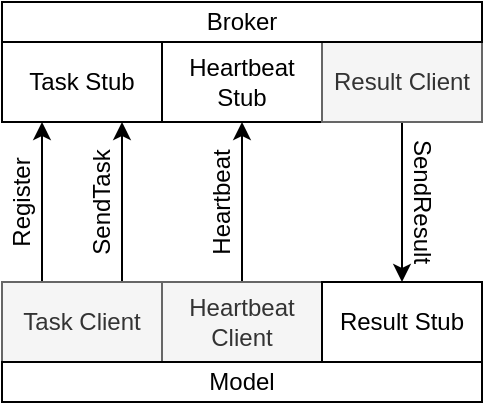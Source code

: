 <mxfile version="11.0.1" type="device"><diagram id="R5YJSQRMRH0dvfHX8ptu" name="Page-1"><mxGraphModel dx="1101" dy="755" grid="1" gridSize="10" guides="1" tooltips="1" connect="1" arrows="1" fold="1" page="1" pageScale="1" pageWidth="850" pageHeight="1100" math="0" shadow="0"><root><mxCell id="0"/><mxCell id="1" parent="0"/><mxCell id="W2WLN2xO8mSR4Pn96Ztg-23" value="" style="endArrow=classic;html=1;entryX=0.25;entryY=1;entryDx=0;entryDy=0;exitX=0.25;exitY=0;exitDx=0;exitDy=0;" edge="1" parent="1"><mxGeometry width="50" height="50" relative="1" as="geometry"><mxPoint x="220" y="400" as="sourcePoint"/><mxPoint x="220" y="320" as="targetPoint"/></mxGeometry></mxCell><mxCell id="W2WLN2xO8mSR4Pn96Ztg-24" value="Register" style="text;html=1;strokeColor=none;fillColor=none;align=center;verticalAlign=middle;whiteSpace=wrap;rounded=0;rotation=-90;" vertex="1" parent="1"><mxGeometry x="190" y="350" width="40" height="20" as="geometry"/></mxCell><mxCell id="W2WLN2xO8mSR4Pn96Ztg-25" value="" style="endArrow=classic;html=1;entryX=0.75;entryY=1;entryDx=0;entryDy=0;exitX=0.75;exitY=0;exitDx=0;exitDy=0;" edge="1" parent="1"><mxGeometry width="50" height="50" relative="1" as="geometry"><mxPoint x="260" y="400" as="sourcePoint"/><mxPoint x="260" y="320" as="targetPoint"/></mxGeometry></mxCell><mxCell id="W2WLN2xO8mSR4Pn96Ztg-26" value="SendTask" style="text;html=1;strokeColor=none;fillColor=none;align=center;verticalAlign=middle;whiteSpace=wrap;rounded=0;rotation=-90;" vertex="1" parent="1"><mxGeometry x="230" y="350" width="40" height="20" as="geometry"/></mxCell><mxCell id="W2WLN2xO8mSR4Pn96Ztg-27" value="" style="endArrow=classic;html=1;entryX=0.5;entryY=1;entryDx=0;entryDy=0;exitX=0.5;exitY=0;exitDx=0;exitDy=0;" edge="1" parent="1"><mxGeometry width="50" height="50" relative="1" as="geometry"><mxPoint x="320" y="400" as="sourcePoint"/><mxPoint x="320" y="320" as="targetPoint"/></mxGeometry></mxCell><mxCell id="W2WLN2xO8mSR4Pn96Ztg-28" value="Heartbeat" style="text;html=1;strokeColor=none;fillColor=none;align=center;verticalAlign=middle;whiteSpace=wrap;rounded=0;rotation=-90;" vertex="1" parent="1"><mxGeometry x="290" y="350" width="40" height="20" as="geometry"/></mxCell><mxCell id="W2WLN2xO8mSR4Pn96Ztg-29" value="" style="endArrow=classic;html=1;entryX=0.5;entryY=0;entryDx=0;entryDy=0;" edge="1" parent="1"><mxGeometry width="50" height="50" relative="1" as="geometry"><mxPoint x="400" y="320" as="sourcePoint"/><mxPoint x="400" y="400" as="targetPoint"/></mxGeometry></mxCell><mxCell id="W2WLN2xO8mSR4Pn96Ztg-30" value="SendResult" style="text;html=1;strokeColor=none;fillColor=none;align=center;verticalAlign=middle;whiteSpace=wrap;rounded=0;rotation=90;" vertex="1" parent="1"><mxGeometry x="390" y="350" width="40" height="20" as="geometry"/></mxCell><mxCell id="W2WLN2xO8mSR4Pn96Ztg-31" value="Task Client" style="rounded=0;whiteSpace=wrap;html=1;fillColor=#f5f5f5;strokeColor=#666666;fontColor=#333333;" vertex="1" parent="1"><mxGeometry x="200" y="400" width="80" height="40" as="geometry"/></mxCell><mxCell id="W2WLN2xO8mSR4Pn96Ztg-32" value="Heartbeat&lt;br&gt;Client" style="rounded=0;whiteSpace=wrap;html=1;fillColor=#f5f5f5;strokeColor=#666666;fontColor=#333333;" vertex="1" parent="1"><mxGeometry x="280" y="400" width="80" height="40" as="geometry"/></mxCell><mxCell id="W2WLN2xO8mSR4Pn96Ztg-33" value="Result Stub" style="rounded=0;whiteSpace=wrap;html=1;" vertex="1" parent="1"><mxGeometry x="360" y="400" width="80" height="40" as="geometry"/></mxCell><mxCell id="W2WLN2xO8mSR4Pn96Ztg-34" value="Model" style="rounded=0;whiteSpace=wrap;html=1;" vertex="1" parent="1"><mxGeometry x="200" y="440" width="240" height="20" as="geometry"/></mxCell><mxCell id="W2WLN2xO8mSR4Pn96Ztg-35" value="Task Stub" style="rounded=0;whiteSpace=wrap;html=1;" vertex="1" parent="1"><mxGeometry x="200" y="280" width="80" height="40" as="geometry"/></mxCell><mxCell id="W2WLN2xO8mSR4Pn96Ztg-36" value="Heartbeat&lt;br&gt;Stub" style="rounded=0;whiteSpace=wrap;html=1;" vertex="1" parent="1"><mxGeometry x="280" y="280" width="80" height="40" as="geometry"/></mxCell><mxCell id="W2WLN2xO8mSR4Pn96Ztg-37" value="Result Client" style="rounded=0;whiteSpace=wrap;html=1;fillColor=#f5f5f5;strokeColor=#666666;fontColor=#333333;" vertex="1" parent="1"><mxGeometry x="360" y="280" width="80" height="40" as="geometry"/></mxCell><mxCell id="W2WLN2xO8mSR4Pn96Ztg-38" value="Broker" style="rounded=0;whiteSpace=wrap;html=1;" vertex="1" parent="1"><mxGeometry x="200" y="260" width="240" height="20" as="geometry"/></mxCell></root></mxGraphModel></diagram></mxfile>